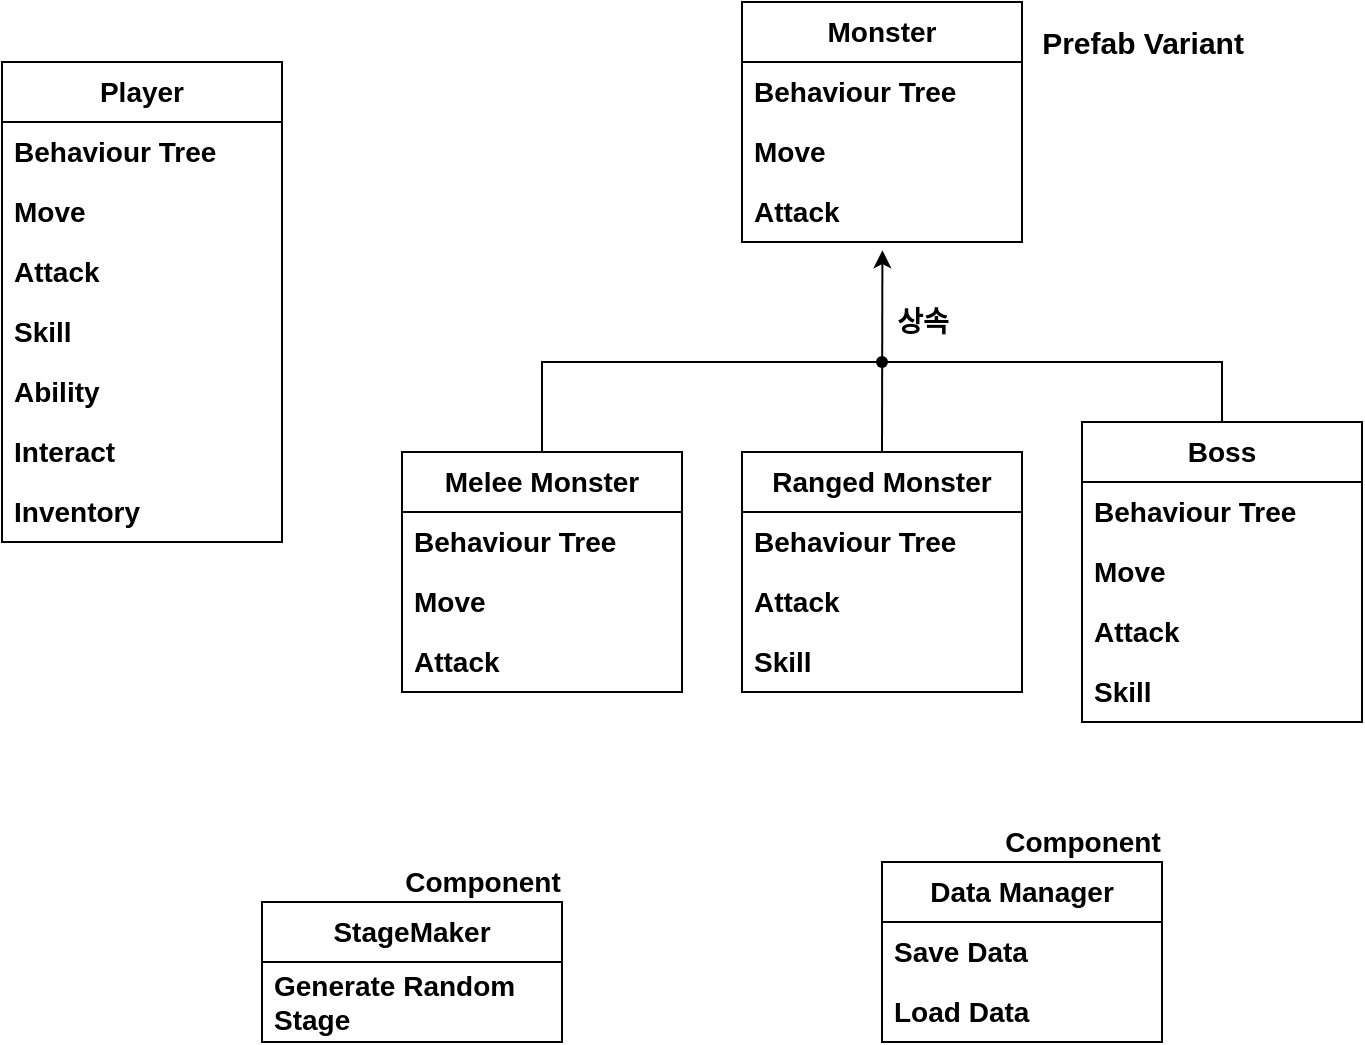 <mxfile version="21.7.5" type="device">
  <diagram id="C5RBs43oDa-KdzZeNtuy" name="Page-1">
    <mxGraphModel dx="1042" dy="543" grid="1" gridSize="10" guides="1" tooltips="1" connect="1" arrows="1" fold="1" page="1" pageScale="1" pageWidth="827" pageHeight="1169" background="#ffffff" math="0" shadow="0">
      <root>
        <mxCell id="WIyWlLk6GJQsqaUBKTNV-0" />
        <mxCell id="WIyWlLk6GJQsqaUBKTNV-1" parent="WIyWlLk6GJQsqaUBKTNV-0" />
        <mxCell id="p-4hWcCi1dnGYEHz30LO-0" value="Player" style="swimlane;fontStyle=1;childLayout=stackLayout;horizontal=1;startSize=30;horizontalStack=0;resizeParent=1;resizeParentMax=0;resizeLast=0;collapsible=1;marginBottom=0;whiteSpace=wrap;html=1;fontSize=14;" vertex="1" parent="WIyWlLk6GJQsqaUBKTNV-1">
          <mxGeometry x="40" y="70" width="140" height="240" as="geometry" />
        </mxCell>
        <mxCell id="p-4hWcCi1dnGYEHz30LO-1" value="Behaviour Tree" style="text;strokeColor=none;fillColor=none;align=left;verticalAlign=middle;spacingLeft=4;spacingRight=4;overflow=hidden;points=[[0,0.5],[1,0.5]];portConstraint=eastwest;rotatable=0;whiteSpace=wrap;html=1;fontSize=14;fontStyle=1" vertex="1" parent="p-4hWcCi1dnGYEHz30LO-0">
          <mxGeometry y="30" width="140" height="30" as="geometry" />
        </mxCell>
        <mxCell id="p-4hWcCi1dnGYEHz30LO-2" value="Move" style="text;strokeColor=none;fillColor=none;align=left;verticalAlign=middle;spacingLeft=4;spacingRight=4;overflow=hidden;points=[[0,0.5],[1,0.5]];portConstraint=eastwest;rotatable=0;whiteSpace=wrap;html=1;fontSize=14;fontStyle=1" vertex="1" parent="p-4hWcCi1dnGYEHz30LO-0">
          <mxGeometry y="60" width="140" height="30" as="geometry" />
        </mxCell>
        <mxCell id="p-4hWcCi1dnGYEHz30LO-3" value="Attack" style="text;strokeColor=none;fillColor=none;align=left;verticalAlign=middle;spacingLeft=4;spacingRight=4;overflow=hidden;points=[[0,0.5],[1,0.5]];portConstraint=eastwest;rotatable=0;whiteSpace=wrap;html=1;fontSize=14;fontStyle=1" vertex="1" parent="p-4hWcCi1dnGYEHz30LO-0">
          <mxGeometry y="90" width="140" height="30" as="geometry" />
        </mxCell>
        <mxCell id="p-4hWcCi1dnGYEHz30LO-5" value="Skill" style="text;strokeColor=none;fillColor=none;align=left;verticalAlign=middle;spacingLeft=4;spacingRight=4;overflow=hidden;points=[[0,0.5],[1,0.5]];portConstraint=eastwest;rotatable=0;whiteSpace=wrap;html=1;fontSize=14;fontStyle=1" vertex="1" parent="p-4hWcCi1dnGYEHz30LO-0">
          <mxGeometry y="120" width="140" height="30" as="geometry" />
        </mxCell>
        <mxCell id="p-4hWcCi1dnGYEHz30LO-4" value="Ability" style="text;strokeColor=none;fillColor=none;align=left;verticalAlign=middle;spacingLeft=4;spacingRight=4;overflow=hidden;points=[[0,0.5],[1,0.5]];portConstraint=eastwest;rotatable=0;whiteSpace=wrap;html=1;fontSize=14;fontStyle=1" vertex="1" parent="p-4hWcCi1dnGYEHz30LO-0">
          <mxGeometry y="150" width="140" height="30" as="geometry" />
        </mxCell>
        <mxCell id="p-4hWcCi1dnGYEHz30LO-6" value="Interact" style="text;strokeColor=none;fillColor=none;align=left;verticalAlign=middle;spacingLeft=4;spacingRight=4;overflow=hidden;points=[[0,0.5],[1,0.5]];portConstraint=eastwest;rotatable=0;whiteSpace=wrap;html=1;fontSize=14;fontStyle=1" vertex="1" parent="p-4hWcCi1dnGYEHz30LO-0">
          <mxGeometry y="180" width="140" height="30" as="geometry" />
        </mxCell>
        <mxCell id="p-4hWcCi1dnGYEHz30LO-37" value="Inventory" style="text;strokeColor=none;fillColor=none;align=left;verticalAlign=middle;spacingLeft=4;spacingRight=4;overflow=hidden;points=[[0,0.5],[1,0.5]];portConstraint=eastwest;rotatable=0;whiteSpace=wrap;html=1;fontSize=14;fontStyle=1" vertex="1" parent="p-4hWcCi1dnGYEHz30LO-0">
          <mxGeometry y="210" width="140" height="30" as="geometry" />
        </mxCell>
        <mxCell id="p-4hWcCi1dnGYEHz30LO-7" value="Monster" style="swimlane;fontStyle=1;childLayout=stackLayout;horizontal=1;startSize=30;horizontalStack=0;resizeParent=1;resizeParentMax=0;resizeLast=0;collapsible=1;marginBottom=0;whiteSpace=wrap;html=1;fontSize=14;" vertex="1" parent="WIyWlLk6GJQsqaUBKTNV-1">
          <mxGeometry x="410" y="40" width="140" height="120" as="geometry" />
        </mxCell>
        <mxCell id="p-4hWcCi1dnGYEHz30LO-8" value="Behaviour Tree" style="text;strokeColor=none;fillColor=none;align=left;verticalAlign=middle;spacingLeft=4;spacingRight=4;overflow=hidden;points=[[0,0.5],[1,0.5]];portConstraint=eastwest;rotatable=0;whiteSpace=wrap;html=1;fontSize=14;fontStyle=1" vertex="1" parent="p-4hWcCi1dnGYEHz30LO-7">
          <mxGeometry y="30" width="140" height="30" as="geometry" />
        </mxCell>
        <mxCell id="p-4hWcCi1dnGYEHz30LO-9" value="Move" style="text;strokeColor=none;fillColor=none;align=left;verticalAlign=middle;spacingLeft=4;spacingRight=4;overflow=hidden;points=[[0,0.5],[1,0.5]];portConstraint=eastwest;rotatable=0;whiteSpace=wrap;html=1;fontSize=14;fontStyle=1" vertex="1" parent="p-4hWcCi1dnGYEHz30LO-7">
          <mxGeometry y="60" width="140" height="30" as="geometry" />
        </mxCell>
        <mxCell id="p-4hWcCi1dnGYEHz30LO-10" value="Attack" style="text;strokeColor=none;fillColor=none;align=left;verticalAlign=middle;spacingLeft=4;spacingRight=4;overflow=hidden;points=[[0,0.5],[1,0.5]];portConstraint=eastwest;rotatable=0;whiteSpace=wrap;html=1;fontSize=14;fontStyle=1" vertex="1" parent="p-4hWcCi1dnGYEHz30LO-7">
          <mxGeometry y="90" width="140" height="30" as="geometry" />
        </mxCell>
        <mxCell id="p-4hWcCi1dnGYEHz30LO-12" value="Boss" style="swimlane;fontStyle=1;childLayout=stackLayout;horizontal=1;startSize=30;horizontalStack=0;resizeParent=1;resizeParentMax=0;resizeLast=0;collapsible=1;marginBottom=0;whiteSpace=wrap;html=1;fontSize=14;" vertex="1" parent="WIyWlLk6GJQsqaUBKTNV-1">
          <mxGeometry x="580" y="250" width="140" height="150" as="geometry" />
        </mxCell>
        <mxCell id="p-4hWcCi1dnGYEHz30LO-13" value="Behaviour Tree" style="text;strokeColor=none;fillColor=none;align=left;verticalAlign=middle;spacingLeft=4;spacingRight=4;overflow=hidden;points=[[0,0.5],[1,0.5]];portConstraint=eastwest;rotatable=0;whiteSpace=wrap;html=1;fontSize=14;fontStyle=1" vertex="1" parent="p-4hWcCi1dnGYEHz30LO-12">
          <mxGeometry y="30" width="140" height="30" as="geometry" />
        </mxCell>
        <mxCell id="p-4hWcCi1dnGYEHz30LO-14" value="Move" style="text;strokeColor=none;fillColor=none;align=left;verticalAlign=middle;spacingLeft=4;spacingRight=4;overflow=hidden;points=[[0,0.5],[1,0.5]];portConstraint=eastwest;rotatable=0;whiteSpace=wrap;html=1;fontSize=14;fontStyle=1" vertex="1" parent="p-4hWcCi1dnGYEHz30LO-12">
          <mxGeometry y="60" width="140" height="30" as="geometry" />
        </mxCell>
        <mxCell id="p-4hWcCi1dnGYEHz30LO-15" value="Attack" style="text;strokeColor=none;fillColor=none;align=left;verticalAlign=middle;spacingLeft=4;spacingRight=4;overflow=hidden;points=[[0,0.5],[1,0.5]];portConstraint=eastwest;rotatable=0;whiteSpace=wrap;html=1;fontSize=14;fontStyle=1" vertex="1" parent="p-4hWcCi1dnGYEHz30LO-12">
          <mxGeometry y="90" width="140" height="30" as="geometry" />
        </mxCell>
        <mxCell id="p-4hWcCi1dnGYEHz30LO-16" value="Skill" style="text;strokeColor=none;fillColor=none;align=left;verticalAlign=middle;spacingLeft=4;spacingRight=4;overflow=hidden;points=[[0,0.5],[1,0.5]];portConstraint=eastwest;rotatable=0;whiteSpace=wrap;html=1;fontSize=14;fontStyle=1" vertex="1" parent="p-4hWcCi1dnGYEHz30LO-12">
          <mxGeometry y="120" width="140" height="30" as="geometry" />
        </mxCell>
        <mxCell id="p-4hWcCi1dnGYEHz30LO-17" value="Melee Monster" style="swimlane;fontStyle=1;childLayout=stackLayout;horizontal=1;startSize=30;horizontalStack=0;resizeParent=1;resizeParentMax=0;resizeLast=0;collapsible=1;marginBottom=0;whiteSpace=wrap;html=1;fontSize=14;" vertex="1" parent="WIyWlLk6GJQsqaUBKTNV-1">
          <mxGeometry x="240" y="265" width="140" height="120" as="geometry" />
        </mxCell>
        <mxCell id="p-4hWcCi1dnGYEHz30LO-18" value="Behaviour Tree" style="text;strokeColor=none;fillColor=none;align=left;verticalAlign=middle;spacingLeft=4;spacingRight=4;overflow=hidden;points=[[0,0.5],[1,0.5]];portConstraint=eastwest;rotatable=0;whiteSpace=wrap;html=1;fontSize=14;fontStyle=1" vertex="1" parent="p-4hWcCi1dnGYEHz30LO-17">
          <mxGeometry y="30" width="140" height="30" as="geometry" />
        </mxCell>
        <mxCell id="p-4hWcCi1dnGYEHz30LO-19" value="Move" style="text;strokeColor=none;fillColor=none;align=left;verticalAlign=middle;spacingLeft=4;spacingRight=4;overflow=hidden;points=[[0,0.5],[1,0.5]];portConstraint=eastwest;rotatable=0;whiteSpace=wrap;html=1;fontSize=14;fontStyle=1" vertex="1" parent="p-4hWcCi1dnGYEHz30LO-17">
          <mxGeometry y="60" width="140" height="30" as="geometry" />
        </mxCell>
        <mxCell id="p-4hWcCi1dnGYEHz30LO-20" value="Attack" style="text;strokeColor=none;fillColor=none;align=left;verticalAlign=middle;spacingLeft=4;spacingRight=4;overflow=hidden;points=[[0,0.5],[1,0.5]];portConstraint=eastwest;rotatable=0;whiteSpace=wrap;html=1;fontSize=14;fontStyle=1" vertex="1" parent="p-4hWcCi1dnGYEHz30LO-17">
          <mxGeometry y="90" width="140" height="30" as="geometry" />
        </mxCell>
        <mxCell id="p-4hWcCi1dnGYEHz30LO-22" value="Ranged Monster&lt;br style=&quot;font-size: 14px;&quot;&gt;" style="swimlane;fontStyle=1;childLayout=stackLayout;horizontal=1;startSize=30;horizontalStack=0;resizeParent=1;resizeParentMax=0;resizeLast=0;collapsible=1;marginBottom=0;whiteSpace=wrap;html=1;fontSize=14;" vertex="1" parent="WIyWlLk6GJQsqaUBKTNV-1">
          <mxGeometry x="410" y="265" width="140" height="120" as="geometry" />
        </mxCell>
        <mxCell id="p-4hWcCi1dnGYEHz30LO-23" value="Behaviour Tree" style="text;strokeColor=none;fillColor=none;align=left;verticalAlign=middle;spacingLeft=4;spacingRight=4;overflow=hidden;points=[[0,0.5],[1,0.5]];portConstraint=eastwest;rotatable=0;whiteSpace=wrap;html=1;fontSize=14;fontStyle=1" vertex="1" parent="p-4hWcCi1dnGYEHz30LO-22">
          <mxGeometry y="30" width="140" height="30" as="geometry" />
        </mxCell>
        <mxCell id="p-4hWcCi1dnGYEHz30LO-25" value="Attack" style="text;strokeColor=none;fillColor=none;align=left;verticalAlign=middle;spacingLeft=4;spacingRight=4;overflow=hidden;points=[[0,0.5],[1,0.5]];portConstraint=eastwest;rotatable=0;whiteSpace=wrap;html=1;fontSize=14;fontStyle=1" vertex="1" parent="p-4hWcCi1dnGYEHz30LO-22">
          <mxGeometry y="60" width="140" height="30" as="geometry" />
        </mxCell>
        <mxCell id="p-4hWcCi1dnGYEHz30LO-26" value="Skill" style="text;strokeColor=none;fillColor=none;align=left;verticalAlign=middle;spacingLeft=4;spacingRight=4;overflow=hidden;points=[[0,0.5],[1,0.5]];portConstraint=eastwest;rotatable=0;whiteSpace=wrap;html=1;fontSize=14;fontStyle=1" vertex="1" parent="p-4hWcCi1dnGYEHz30LO-22">
          <mxGeometry y="90" width="140" height="30" as="geometry" />
        </mxCell>
        <mxCell id="p-4hWcCi1dnGYEHz30LO-30" value="" style="edgeStyle=segmentEdgeStyle;endArrow=none;html=1;curved=0;rounded=0;endSize=8;startSize=8;exitX=0.5;exitY=0;exitDx=0;exitDy=0;entryX=0.2;entryY=0.58;entryDx=0;entryDy=0;entryPerimeter=0;endFill=0;fontSize=14;fontStyle=1" edge="1" parent="WIyWlLk6GJQsqaUBKTNV-1" source="p-4hWcCi1dnGYEHz30LO-17">
          <mxGeometry width="50" height="50" relative="1" as="geometry">
            <mxPoint x="310" y="320" as="sourcePoint" />
            <mxPoint x="480" y="220" as="targetPoint" />
            <Array as="points">
              <mxPoint x="310" y="220" />
            </Array>
          </mxGeometry>
        </mxCell>
        <mxCell id="p-4hWcCi1dnGYEHz30LO-32" value="" style="edgeStyle=segmentEdgeStyle;endArrow=none;html=1;curved=0;rounded=0;endSize=8;startSize=8;exitDx=0;exitDy=0;entryX=0.84;entryY=0.5;entryDx=0;entryDy=0;entryPerimeter=0;endFill=0;fontSize=14;fontStyle=1" edge="1" parent="WIyWlLk6GJQsqaUBKTNV-1" source="p-4hWcCi1dnGYEHz30LO-29">
          <mxGeometry width="50" height="50" relative="1" as="geometry">
            <mxPoint x="310" y="320" as="sourcePoint" />
            <mxPoint x="480" y="220" as="targetPoint" />
            <Array as="points" />
          </mxGeometry>
        </mxCell>
        <mxCell id="p-4hWcCi1dnGYEHz30LO-34" value="" style="endArrow=classic;html=1;rounded=0;entryX=0.503;entryY=1.137;entryDx=0;entryDy=0;entryPerimeter=0;exitX=0.5;exitY=0;exitDx=0;exitDy=0;fontSize=14;fontStyle=1" edge="1" parent="WIyWlLk6GJQsqaUBKTNV-1" source="p-4hWcCi1dnGYEHz30LO-22">
          <mxGeometry width="50" height="50" relative="1" as="geometry">
            <mxPoint x="479.79" y="250" as="sourcePoint" />
            <mxPoint x="480.21" y="164.11" as="targetPoint" />
          </mxGeometry>
        </mxCell>
        <mxCell id="p-4hWcCi1dnGYEHz30LO-35" value="" style="edgeStyle=segmentEdgeStyle;endArrow=none;html=1;curved=0;rounded=0;endSize=8;startSize=8;exitX=0.5;exitY=0;exitDx=0;exitDy=0;entryDx=0;entryDy=0;entryPerimeter=0;endFill=0;fontSize=14;fontStyle=1" edge="1" parent="WIyWlLk6GJQsqaUBKTNV-1" source="p-4hWcCi1dnGYEHz30LO-12" target="p-4hWcCi1dnGYEHz30LO-29">
          <mxGeometry width="50" height="50" relative="1" as="geometry">
            <mxPoint x="650" y="250" as="sourcePoint" />
            <mxPoint x="480" y="220" as="targetPoint" />
            <Array as="points">
              <mxPoint x="650" y="220" />
            </Array>
          </mxGeometry>
        </mxCell>
        <mxCell id="p-4hWcCi1dnGYEHz30LO-29" value="" style="shape=waypoint;sketch=0;fillStyle=solid;size=6;pointerEvents=1;points=[];fillColor=none;resizable=0;rotatable=0;perimeter=centerPerimeter;snapToPoint=1;fontSize=14;fontStyle=1" vertex="1" parent="WIyWlLk6GJQsqaUBKTNV-1">
          <mxGeometry x="470" y="210" width="20" height="20" as="geometry" />
        </mxCell>
        <mxCell id="p-4hWcCi1dnGYEHz30LO-38" value="StageMaker" style="swimlane;fontStyle=1;childLayout=stackLayout;horizontal=1;startSize=30;horizontalStack=0;resizeParent=1;resizeParentMax=0;resizeLast=0;collapsible=1;marginBottom=0;whiteSpace=wrap;html=1;fontSize=14;" vertex="1" parent="WIyWlLk6GJQsqaUBKTNV-1">
          <mxGeometry x="170" y="490" width="150" height="70" as="geometry" />
        </mxCell>
        <mxCell id="p-4hWcCi1dnGYEHz30LO-39" value="Generate Random Stage" style="text;strokeColor=none;fillColor=none;align=left;verticalAlign=middle;spacingLeft=4;spacingRight=4;overflow=hidden;points=[[0,0.5],[1,0.5]];portConstraint=eastwest;rotatable=0;whiteSpace=wrap;html=1;fontSize=14;fontStyle=1" vertex="1" parent="p-4hWcCi1dnGYEHz30LO-38">
          <mxGeometry y="30" width="150" height="40" as="geometry" />
        </mxCell>
        <mxCell id="p-4hWcCi1dnGYEHz30LO-42" value="Data Manager" style="swimlane;fontStyle=1;childLayout=stackLayout;horizontal=1;startSize=30;horizontalStack=0;resizeParent=1;resizeParentMax=0;resizeLast=0;collapsible=1;marginBottom=0;whiteSpace=wrap;html=1;fontSize=14;" vertex="1" parent="WIyWlLk6GJQsqaUBKTNV-1">
          <mxGeometry x="480" y="470" width="140" height="90" as="geometry" />
        </mxCell>
        <mxCell id="p-4hWcCi1dnGYEHz30LO-43" value="Save Data" style="text;strokeColor=none;fillColor=none;align=left;verticalAlign=middle;spacingLeft=4;spacingRight=4;overflow=hidden;points=[[0,0.5],[1,0.5]];portConstraint=eastwest;rotatable=0;whiteSpace=wrap;html=1;fontSize=14;fontStyle=1" vertex="1" parent="p-4hWcCi1dnGYEHz30LO-42">
          <mxGeometry y="30" width="140" height="30" as="geometry" />
        </mxCell>
        <mxCell id="p-4hWcCi1dnGYEHz30LO-44" value="Load Data" style="text;strokeColor=none;fillColor=none;align=left;verticalAlign=middle;spacingLeft=4;spacingRight=4;overflow=hidden;points=[[0,0.5],[1,0.5]];portConstraint=eastwest;rotatable=0;whiteSpace=wrap;html=1;fontSize=14;fontStyle=1" vertex="1" parent="p-4hWcCi1dnGYEHz30LO-42">
          <mxGeometry y="60" width="140" height="30" as="geometry" />
        </mxCell>
        <mxCell id="p-4hWcCi1dnGYEHz30LO-45" value="상속" style="text;strokeColor=none;fillColor=none;html=1;fontSize=14;fontStyle=1;verticalAlign=middle;align=center;" vertex="1" parent="WIyWlLk6GJQsqaUBKTNV-1">
          <mxGeometry x="450" y="180" width="100" height="40" as="geometry" />
        </mxCell>
        <mxCell id="p-4hWcCi1dnGYEHz30LO-46" value="&lt;font style=&quot;font-size: 15px;&quot;&gt;Prefab Variant&lt;/font&gt;" style="text;strokeColor=none;fillColor=none;html=1;fontSize=15;fontStyle=1;verticalAlign=middle;align=center;" vertex="1" parent="WIyWlLk6GJQsqaUBKTNV-1">
          <mxGeometry x="560" y="40" width="100" height="40" as="geometry" />
        </mxCell>
        <mxCell id="p-4hWcCi1dnGYEHz30LO-48" value="&lt;font style=&quot;font-size: 14px;&quot;&gt;Component&lt;/font&gt;" style="text;strokeColor=none;fillColor=none;html=1;fontSize=14;fontStyle=1;verticalAlign=middle;align=center;" vertex="1" parent="WIyWlLk6GJQsqaUBKTNV-1">
          <mxGeometry x="230" y="460" width="100" height="40" as="geometry" />
        </mxCell>
        <mxCell id="p-4hWcCi1dnGYEHz30LO-49" value="&lt;font style=&quot;font-size: 14px;&quot;&gt;Component&lt;/font&gt;" style="text;strokeColor=none;fillColor=none;html=1;fontSize=14;fontStyle=1;verticalAlign=middle;align=center;" vertex="1" parent="WIyWlLk6GJQsqaUBKTNV-1">
          <mxGeometry x="530" y="440" width="100" height="40" as="geometry" />
        </mxCell>
      </root>
    </mxGraphModel>
  </diagram>
</mxfile>
